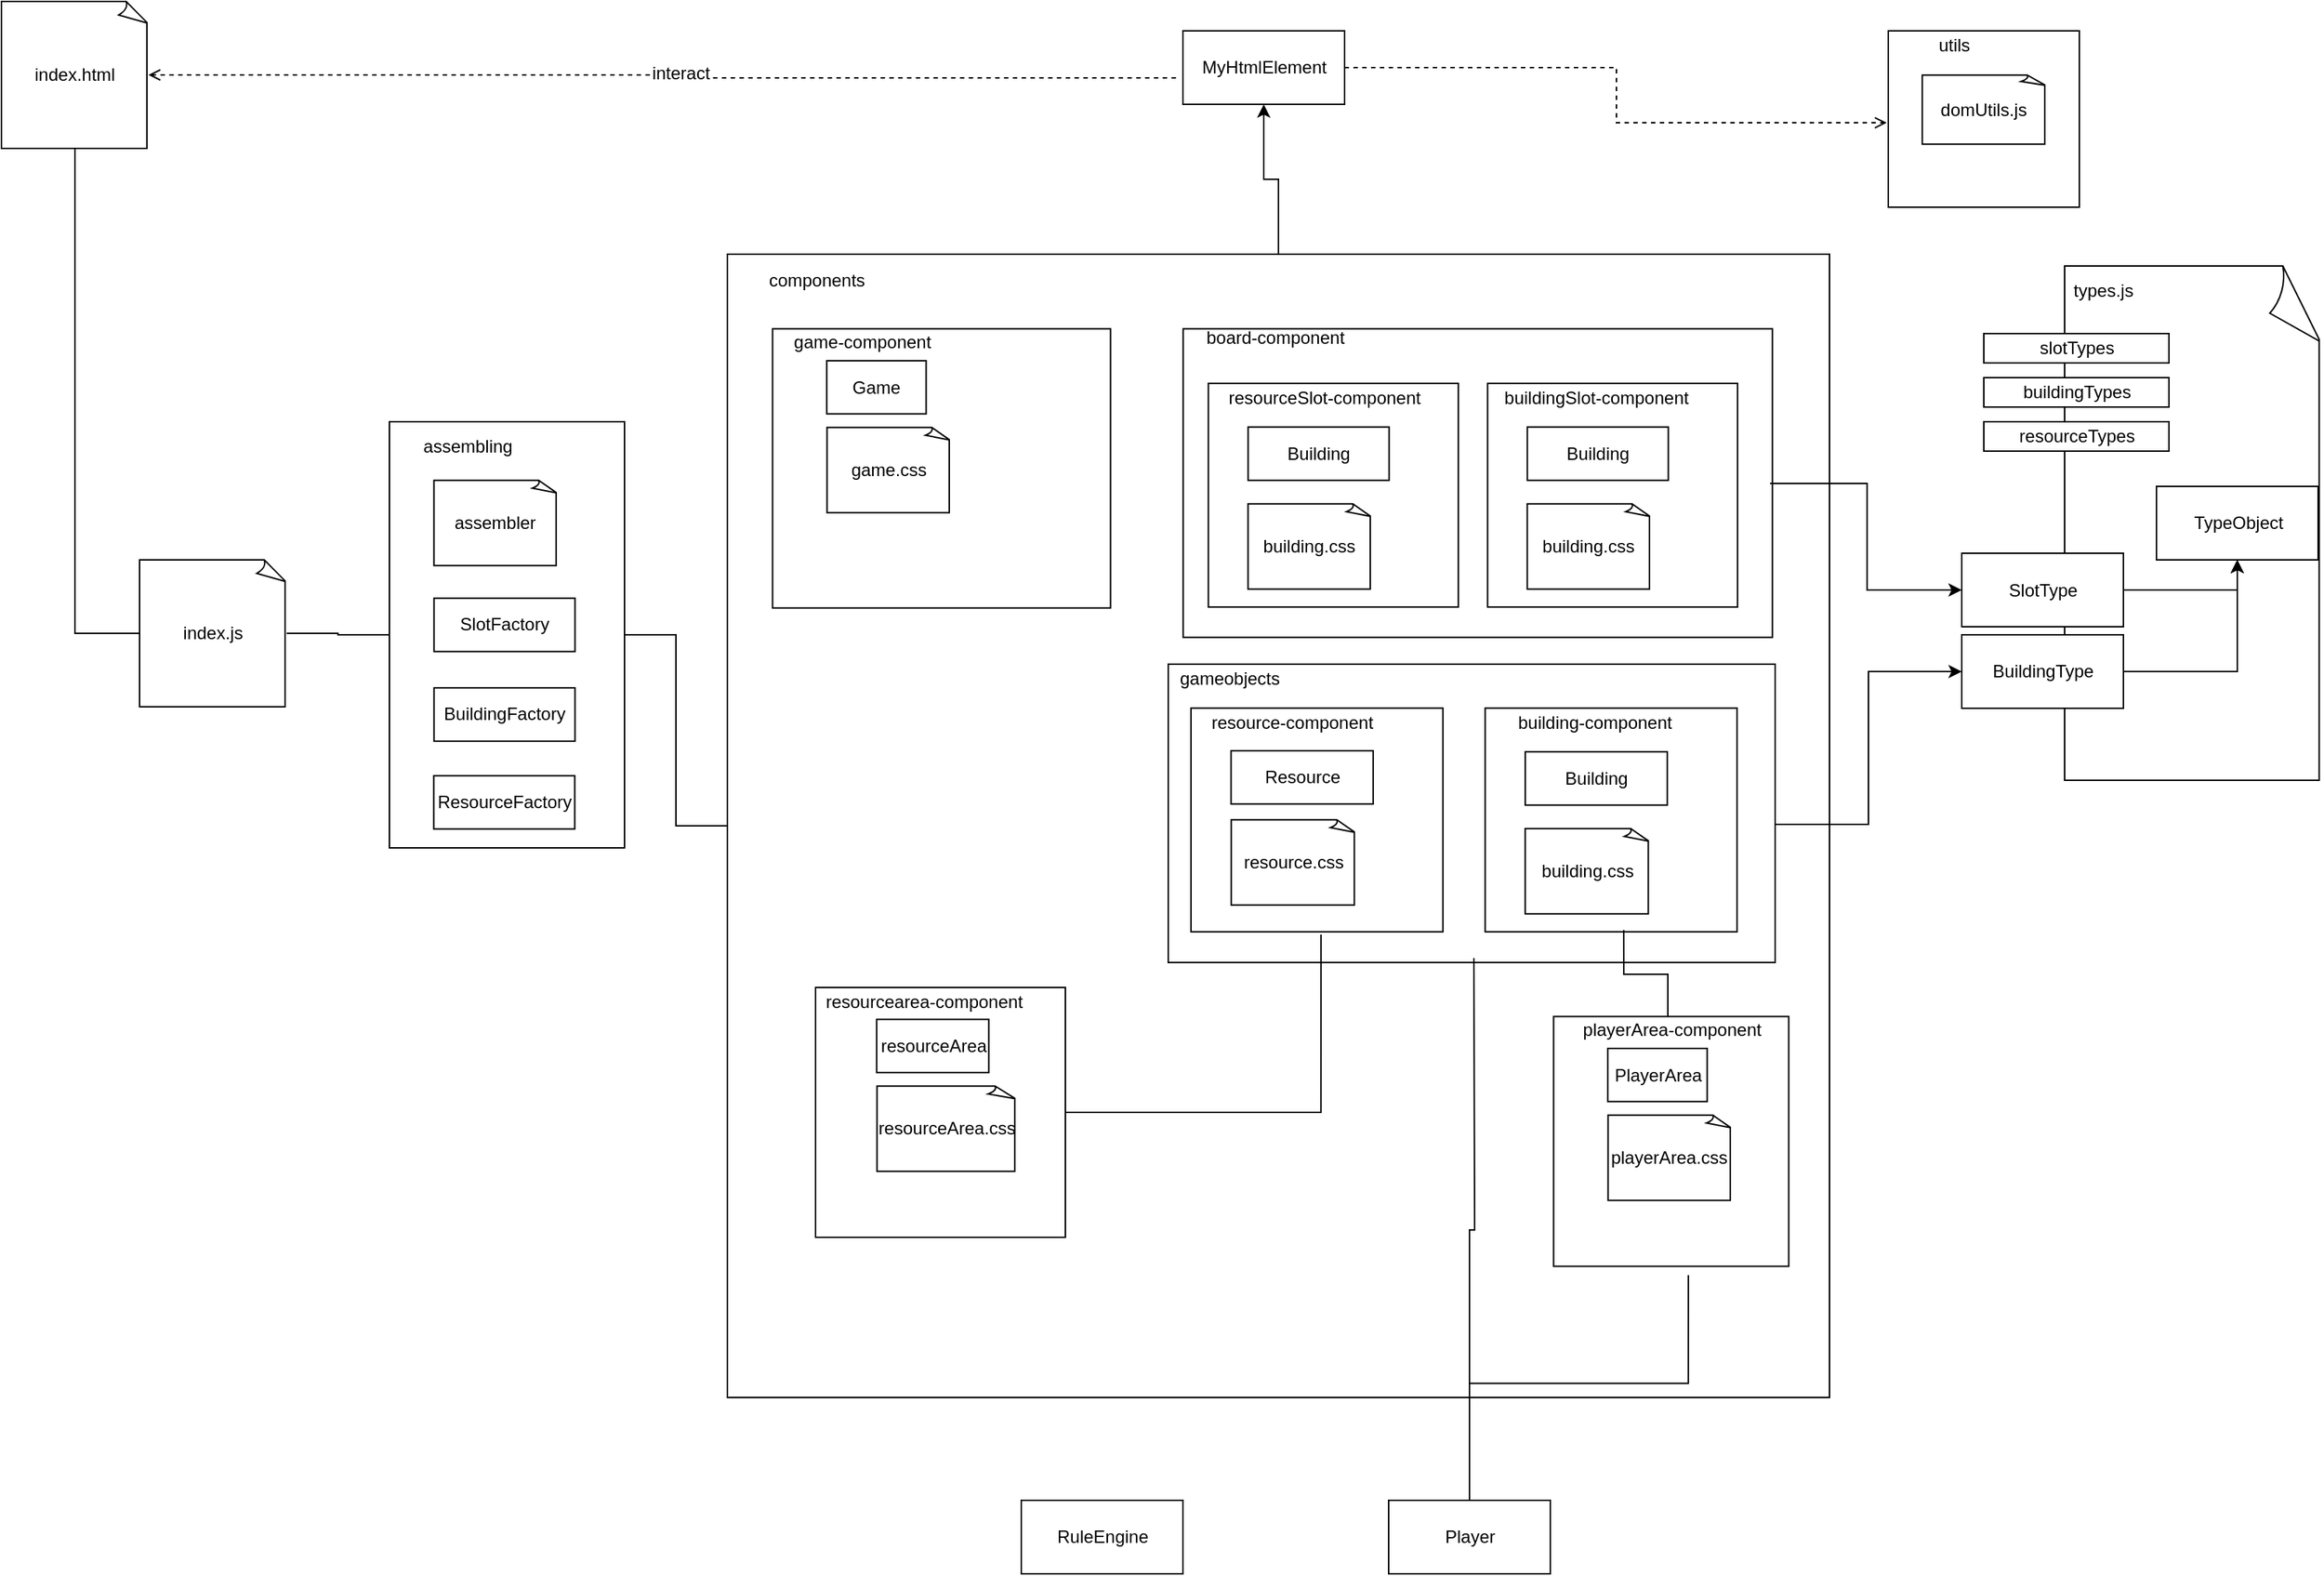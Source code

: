 <mxfile version="12.2.4" pages="1"><diagram id="cN4xDEybCjBausCF2dGS" name="Page-1"><mxGraphModel dx="2532" dy="936" grid="1" gridSize="10" guides="1" tooltips="1" connect="1" arrows="1" fold="1" page="1" pageScale="1" pageWidth="827" pageHeight="1169" math="0" shadow="0"><root><mxCell id="0"/><mxCell id="1" parent="0"/><mxCell id="8" value="" style="group" parent="1" vertex="1" connectable="0"><mxGeometry x="80" y="240" width="793" height="720" as="geometry"/></mxCell><mxCell id="9" value="" style="verticalLabelPosition=bottom;verticalAlign=top;html=1;shape=mxgraph.basic.rect;fillColor2=none;strokeWidth=1;size=20;indent=5;" parent="8" vertex="1"><mxGeometry y="-58" width="750" height="778" as="geometry"/></mxCell><mxCell id="18" value="" style="group" parent="8" vertex="1" connectable="0"><mxGeometry x="30.738" y="-7.237" width="230.533" height="190" as="geometry"/></mxCell><mxCell id="19" value="" style="verticalLabelPosition=bottom;verticalAlign=top;html=1;shape=mxgraph.basic.rect;fillColor2=none;strokeWidth=1;size=20;indent=5;" parent="18" vertex="1"><mxGeometry width="230" height="190" as="geometry"/></mxCell><mxCell id="20" value="game-component" style="text;html=1;strokeColor=none;fillColor=none;align=center;verticalAlign=middle;whiteSpace=wrap;rounded=0;" parent="18" vertex="1"><mxGeometry x="2" y="3" width="118" height="12" as="geometry"/></mxCell><mxCell id="34" value="Game" style="html=1;" parent="18" vertex="1"><mxGeometry x="36.885" y="21.711" width="67.623" height="36.184" as="geometry"/></mxCell><mxCell id="47" value="game.css" style="whiteSpace=wrap;html=1;shape=mxgraph.basic.document" parent="18" vertex="1"><mxGeometry x="37.069" y="67.137" width="84" height="58" as="geometry"/></mxCell><mxCell id="10" value="components" style="text;html=1;strokeColor=none;fillColor=none;align=center;verticalAlign=middle;whiteSpace=wrap;rounded=0;" parent="8" vertex="1"><mxGeometry y="-58" width="122" height="36" as="geometry"/></mxCell><mxCell id="15" value="" style="group" parent="8" vertex="1" connectable="0"><mxGeometry x="270" y="221" width="523" height="203" as="geometry"/></mxCell><mxCell id="16" value="" style="verticalLabelPosition=bottom;verticalAlign=top;html=1;shape=mxgraph.basic.rect;fillColor2=none;strokeWidth=1;size=20;indent=5;" parent="15" vertex="1"><mxGeometry x="30" width="413" height="203" as="geometry"/></mxCell><mxCell id="17" value="gameobjects" style="text;html=1;strokeColor=none;fillColor=none;align=center;verticalAlign=middle;whiteSpace=wrap;rounded=0;" parent="15" vertex="1"><mxGeometry x="5.23" y="3.123" width="134.237" height="14.054" as="geometry"/></mxCell><mxCell id="23" value="" style="group" parent="15" vertex="1" connectable="0"><mxGeometry x="245.686" y="29.9" width="197.604" height="152.25" as="geometry"/></mxCell><mxCell id="24" value="" style="verticalLabelPosition=bottom;verticalAlign=top;html=1;shape=mxgraph.basic.rect;fillColor2=none;strokeWidth=1;size=20;indent=5;" parent="23" vertex="1"><mxGeometry width="171.403" height="152.25" as="geometry"/></mxCell><mxCell id="25" value="building-component" style="text;html=1;strokeColor=none;fillColor=none;align=center;verticalAlign=middle;whiteSpace=wrap;rounded=0;" parent="23" vertex="1"><mxGeometry x="9" y="5" width="131" height="11" as="geometry"/></mxCell><mxCell id="30" value="Building" style="html=1;" parent="23" vertex="1"><mxGeometry x="27.249" y="29.725" width="96.689" height="36.25" as="geometry"/></mxCell><mxCell id="45" value="building.css" style="whiteSpace=wrap;html=1;shape=mxgraph.basic.document" parent="23" vertex="1"><mxGeometry x="27.208" y="82" width="84.647" height="58" as="geometry"/></mxCell><mxCell id="26" value="" style="group" parent="15" vertex="1" connectable="0"><mxGeometry x="45.499" y="29.9" width="171.403" height="152.25" as="geometry"/></mxCell><mxCell id="27" value="" style="verticalLabelPosition=bottom;verticalAlign=top;html=1;shape=mxgraph.basic.rect;fillColor2=none;strokeWidth=1;size=20;indent=5;" parent="26" vertex="1"><mxGeometry width="171.403" height="152.25" as="geometry"/></mxCell><mxCell id="28" value="resource-component" style="text;html=1;strokeColor=none;fillColor=none;align=center;verticalAlign=middle;whiteSpace=wrap;rounded=0;" parent="26" vertex="1"><mxGeometry x="9" y="5" width="121" height="11" as="geometry"/></mxCell><mxCell id="32" value="Resource" style="html=1;" parent="26" vertex="1"><mxGeometry x="27.249" y="29" width="96.689" height="36.25" as="geometry"/></mxCell><mxCell id="46" value="resource.css" style="whiteSpace=wrap;html=1;shape=mxgraph.basic.document" parent="26" vertex="1"><mxGeometry x="27.365" y="76" width="84.647" height="58" as="geometry"/></mxCell><mxCell id="22" value="" style="group" parent="8" vertex="1" connectable="0"><mxGeometry x="370.164" y="-7.237" width="341.23" height="210" as="geometry"/></mxCell><mxCell id="13" value="" style="verticalLabelPosition=bottom;verticalAlign=top;html=1;shape=mxgraph.basic.rect;fillColor2=none;strokeWidth=1;size=20;indent=5;" parent="22" vertex="1"><mxGeometry x="-60" width="401" height="210" as="geometry"/></mxCell><mxCell id="48" value="" style="group" parent="22" vertex="1" connectable="0"><mxGeometry x="-42.857" y="37.137" width="170.092" height="152.25" as="geometry"/></mxCell><mxCell id="49" value="" style="verticalLabelPosition=bottom;verticalAlign=top;html=1;shape=mxgraph.basic.rect;fillColor2=none;strokeWidth=1;size=20;indent=5;" parent="48" vertex="1"><mxGeometry width="170.092" height="152.25" as="geometry"/></mxCell><mxCell id="50" value="resourceSlot-component" style="text;html=1;strokeColor=none;fillColor=none;align=center;verticalAlign=middle;whiteSpace=wrap;rounded=0;" parent="48" vertex="1"><mxGeometry x="9" y="5" width="141" height="11" as="geometry"/></mxCell><mxCell id="51" value="Building" style="html=1;" parent="48" vertex="1"><mxGeometry x="27.04" y="29.725" width="95.95" height="36.25" as="geometry"/></mxCell><mxCell id="52" value="building.css" style="whiteSpace=wrap;html=1;shape=mxgraph.basic.document" parent="48" vertex="1"><mxGeometry x="27" y="82" width="84" height="58" as="geometry"/></mxCell><mxCell id="53" value="" style="group" parent="22" vertex="1" connectable="0"><mxGeometry x="147.143" y="37.137" width="170.092" height="152.25" as="geometry"/></mxCell><mxCell id="54" value="" style="verticalLabelPosition=bottom;verticalAlign=top;html=1;shape=mxgraph.basic.rect;fillColor2=none;strokeWidth=1;size=20;indent=5;" parent="53" vertex="1"><mxGeometry width="170.092" height="152.25" as="geometry"/></mxCell><mxCell id="55" value="buildingSlot-component" style="text;html=1;strokeColor=none;fillColor=none;align=center;verticalAlign=middle;whiteSpace=wrap;rounded=0;" parent="53" vertex="1"><mxGeometry x="9" y="5" width="131" height="11" as="geometry"/></mxCell><mxCell id="56" value="Building" style="html=1;" parent="53" vertex="1"><mxGeometry x="27.04" y="29.725" width="95.95" height="36.25" as="geometry"/></mxCell><mxCell id="57" value="building.css" style="whiteSpace=wrap;html=1;shape=mxgraph.basic.document" parent="53" vertex="1"><mxGeometry x="27" y="82" width="84" height="58" as="geometry"/></mxCell><mxCell id="21" value="board-component" style="text;html=1;strokeColor=none;fillColor=none;align=center;verticalAlign=middle;whiteSpace=wrap;rounded=0;" parent="22" vertex="1"><mxGeometry x="-55" width="116" height="12" as="geometry"/></mxCell><mxCell id="93" value="" style="group" parent="8" vertex="1" connectable="0"><mxGeometry x="60" y="441" width="260" height="190" as="geometry"/></mxCell><mxCell id="94" value="" style="verticalLabelPosition=bottom;verticalAlign=top;html=1;shape=mxgraph.basic.rect;fillColor2=none;strokeWidth=1;size=20;indent=5;" parent="93" vertex="1"><mxGeometry width="170" height="170" as="geometry"/></mxCell><mxCell id="95" value="resourcearea-component" style="text;html=1;strokeColor=none;fillColor=none;align=center;verticalAlign=middle;whiteSpace=wrap;rounded=0;" parent="93" vertex="1"><mxGeometry x="1" y="3.5" width="146" height="12" as="geometry"/></mxCell><mxCell id="96" value="resourceArea" style="html=1;" parent="93" vertex="1"><mxGeometry x="41.6" y="21.711" width="76.267" height="36.184" as="geometry"/></mxCell><mxCell id="97" value="resourceArea.css" style="whiteSpace=wrap;html=1;shape=mxgraph.basic.document" parent="93" vertex="1"><mxGeometry x="41.807" y="67.137" width="94.737" height="58" as="geometry"/></mxCell><mxCell id="98" value="" style="edgeStyle=orthogonalEdgeStyle;rounded=0;orthogonalLoop=1;jettySize=auto;html=1;entryX=0.516;entryY=1.012;entryDx=0;entryDy=0;entryPerimeter=0;endArrow=none;endFill=0;" parent="8" source="94" target="27" edge="1"><mxGeometry relative="1" as="geometry"><mxPoint x="290.238" y="525.763" as="targetPoint"/></mxGeometry></mxCell><mxCell id="79" value="" style="group" parent="8" vertex="1" connectable="0"><mxGeometry x="562.238" y="460.763" width="230.533" height="190" as="geometry"/></mxCell><mxCell id="80" value="" style="verticalLabelPosition=bottom;verticalAlign=top;html=1;shape=mxgraph.basic.rect;fillColor2=none;strokeWidth=1;size=20;indent=5;" parent="79" vertex="1"><mxGeometry width="160" height="170" as="geometry"/></mxCell><mxCell id="81" value="playerArea-component" style="text;html=1;strokeColor=none;fillColor=none;align=center;verticalAlign=middle;whiteSpace=wrap;rounded=0;" parent="79" vertex="1"><mxGeometry x="12" y="3" width="138" height="12" as="geometry"/></mxCell><mxCell id="82" value="PlayerArea" style="html=1;" parent="79" vertex="1"><mxGeometry x="36.885" y="21.711" width="67.623" height="36.184" as="geometry"/></mxCell><mxCell id="83" value="playerArea.css" style="whiteSpace=wrap;html=1;shape=mxgraph.basic.document" parent="79" vertex="1"><mxGeometry x="37.069" y="67.137" width="84" height="58" as="geometry"/></mxCell><mxCell id="99" value="" style="edgeStyle=orthogonalEdgeStyle;rounded=0;orthogonalLoop=1;jettySize=auto;html=1;endArrow=none;endFill=0;exitX=0.486;exitY=0.001;exitDx=0;exitDy=0;exitPerimeter=0;entryX=0.55;entryY=0.992;entryDx=0;entryDy=0;entryPerimeter=0;" parent="8" source="80" target="24" edge="1"><mxGeometry relative="1" as="geometry"><mxPoint x="850" y="501" as="targetPoint"/></mxGeometry></mxCell><mxCell id="110" value="" style="edgeStyle=orthogonalEdgeStyle;rounded=0;orthogonalLoop=1;jettySize=auto;html=1;startArrow=none;startFill=0;endArrow=open;endFill=0;entryX=-0.008;entryY=0.521;entryDx=0;entryDy=0;entryPerimeter=0;dashed=1;" parent="1" source="29" target="103" edge="1"><mxGeometry relative="1" as="geometry"><mxPoint x="580" y="55" as="targetPoint"/></mxGeometry></mxCell><mxCell id="29" value="MyHtmlElement" style="html=1;" parent="1" vertex="1"><mxGeometry x="390" y="30" width="110" height="50" as="geometry"/></mxCell><mxCell id="38" value="" style="group" parent="1" vertex="1" connectable="0"><mxGeometry x="-150" y="296" width="340" height="290" as="geometry"/></mxCell><mxCell id="39" value="" style="verticalLabelPosition=bottom;verticalAlign=top;html=1;shape=mxgraph.basic.rect;fillColor2=none;strokeWidth=1;size=20;indent=5;" parent="38" vertex="1"><mxGeometry width="160" height="290" as="geometry"/></mxCell><mxCell id="40" value="assembling" style="text;html=1;strokeColor=none;fillColor=none;align=center;verticalAlign=middle;whiteSpace=wrap;rounded=0;" parent="38" vertex="1"><mxGeometry x="17.022" y="10.071" width="72.533" height="14.286" as="geometry"/></mxCell><mxCell id="31" value="BuildingFactory" style="html=1;" parent="38" vertex="1"><mxGeometry x="30.347" y="181.125" width="95.95" height="36.25" as="geometry"/></mxCell><mxCell id="33" value="ResourceFactory" style="html=1;" parent="38" vertex="1"><mxGeometry x="30.192" y="240.9" width="95.95" height="36.25" as="geometry"/></mxCell><mxCell id="87" value="SlotFactory" style="html=1;" parent="38" vertex="1"><mxGeometry x="30.347" y="120.125" width="95.95" height="36.25" as="geometry"/></mxCell><mxCell id="92" value="assembler" style="whiteSpace=wrap;html=1;shape=mxgraph.basic.document" parent="38" vertex="1"><mxGeometry x="30.307" y="39.9" width="84" height="58" as="geometry"/></mxCell><mxCell id="89" value="" style="edgeStyle=orthogonalEdgeStyle;rounded=0;orthogonalLoop=1;jettySize=auto;html=1;endArrow=none;endFill=0;" parent="1" source="42" target="39" edge="1"><mxGeometry relative="1" as="geometry"/></mxCell><mxCell id="42" value="index.js" style="whiteSpace=wrap;html=1;shape=mxgraph.basic.document" parent="1" vertex="1"><mxGeometry x="-320" y="390" width="100" height="100" as="geometry"/></mxCell><mxCell id="88" value="" style="edgeStyle=orthogonalEdgeStyle;rounded=0;orthogonalLoop=1;jettySize=auto;html=1;endArrow=none;endFill=0;entryX=0;entryY=0.5;entryDx=0;entryDy=0;entryPerimeter=0;" parent="1" source="43" target="42" edge="1"><mxGeometry relative="1" as="geometry"><mxPoint x="-270" y="570" as="targetPoint"/></mxGeometry></mxCell><mxCell id="100" value="" style="edgeStyle=orthogonalEdgeStyle;rounded=0;orthogonalLoop=1;jettySize=auto;html=1;endArrow=none;endFill=0;entryX=-0.036;entryY=0.64;entryDx=0;entryDy=0;entryPerimeter=0;startArrow=open;startFill=0;dashed=1;" parent="1" source="43" target="29" edge="1"><mxGeometry relative="1" as="geometry"><mxPoint x="-234" y="70" as="targetPoint"/></mxGeometry></mxCell><mxCell id="101" value="interact" style="text;html=1;resizable=0;points=[];align=center;verticalAlign=middle;labelBackgroundColor=#ffffff;" parent="100" vertex="1" connectable="0"><mxGeometry x="0.037" y="3" relative="1" as="geometry"><mxPoint as="offset"/></mxGeometry></mxCell><mxCell id="43" value="index.html" style="whiteSpace=wrap;html=1;shape=mxgraph.basic.document" parent="1" vertex="1"><mxGeometry x="-414" y="10" width="100" height="100" as="geometry"/></mxCell><mxCell id="66" value="" style="edgeStyle=orthogonalEdgeStyle;rounded=0;orthogonalLoop=1;jettySize=auto;html=1;exitX=0.996;exitY=0.501;exitDx=0;exitDy=0;exitPerimeter=0;entryX=0;entryY=0.5;entryDx=0;entryDy=0;" parent="1" source="13" target="113" edge="1"><mxGeometry relative="1" as="geometry"><mxPoint x="1004" y="255" as="sourcePoint"/><mxPoint x="920" y="450" as="targetPoint"/></mxGeometry></mxCell><mxCell id="68" value="" style="edgeStyle=orthogonalEdgeStyle;rounded=0;orthogonalLoop=1;jettySize=auto;html=1;exitX=0.999;exitY=0.537;exitDx=0;exitDy=0;exitPerimeter=0;entryX=0;entryY=0.5;entryDx=0;entryDy=0;" parent="1" source="16" target="117" edge="1"><mxGeometry relative="1" as="geometry"><mxPoint x="782.111" y="346.889" as="sourcePoint"/><mxPoint x="920" y="450" as="targetPoint"/></mxGeometry></mxCell><mxCell id="71" value="" style="edgeStyle=orthogonalEdgeStyle;rounded=0;orthogonalLoop=1;jettySize=auto;html=1;" parent="1" source="9" target="29" edge="1"><mxGeometry relative="1" as="geometry"><mxPoint x="445" y="101" as="targetPoint"/></mxGeometry></mxCell><mxCell id="90" value="" style="edgeStyle=orthogonalEdgeStyle;rounded=0;orthogonalLoop=1;jettySize=auto;html=1;endArrow=none;endFill=0;" parent="1" source="39" target="9" edge="1"><mxGeometry relative="1" as="geometry"><mxPoint x="70" y="469" as="targetPoint"/></mxGeometry></mxCell><mxCell id="72" value="Player" style="html=1;" parent="1" vertex="1"><mxGeometry x="530" y="1030" width="110" height="50" as="geometry"/></mxCell><mxCell id="78" value="" style="edgeStyle=orthogonalEdgeStyle;rounded=0;orthogonalLoop=1;jettySize=auto;html=1;endArrow=none;endFill=0;exitX=0.5;exitY=0;exitDx=0;exitDy=0;" parent="1" source="72" edge="1"><mxGeometry relative="1" as="geometry"><mxPoint x="-45" y="535" as="sourcePoint"/><mxPoint x="588" y="661" as="targetPoint"/></mxGeometry></mxCell><mxCell id="86" value="" style="edgeStyle=orthogonalEdgeStyle;rounded=0;orthogonalLoop=1;jettySize=auto;html=1;endArrow=none;endFill=0;exitX=0.5;exitY=0;exitDx=0;exitDy=0;entryX=0.573;entryY=1.035;entryDx=0;entryDy=0;entryPerimeter=0;" parent="1" source="72" target="80" edge="1"><mxGeometry relative="1" as="geometry"><mxPoint x="585" y="774" as="sourcePoint"/><mxPoint x="582" y="671" as="targetPoint"/></mxGeometry></mxCell><mxCell id="109" value="" style="group" parent="1" vertex="1" connectable="0"><mxGeometry x="870" y="30" width="130" height="120" as="geometry"/></mxCell><mxCell id="103" value="" style="verticalLabelPosition=bottom;verticalAlign=top;html=1;shape=mxgraph.basic.rect;fillColor2=none;strokeWidth=1;size=20;indent=5;movable=1;resizable=1;rotatable=1;deletable=1;editable=1;connectable=1;" parent="109" vertex="1"><mxGeometry width="130" height="120" as="geometry"/></mxCell><mxCell id="104" value="utils" style="text;html=1;strokeColor=none;fillColor=none;align=center;verticalAlign=middle;whiteSpace=wrap;rounded=0;" parent="109" vertex="1"><mxGeometry y="5.143" width="90" height="9.429" as="geometry"/></mxCell><mxCell id="106" value="domUtils.js" style="whiteSpace=wrap;html=1;shape=mxgraph.basic.document" parent="109" vertex="1"><mxGeometry x="23.144" y="30.089" width="84.17" height="47.098" as="geometry"/></mxCell><mxCell id="111" value="RuleEngine" style="html=1;" parent="1" vertex="1"><mxGeometry x="280" y="1030" width="110" height="50" as="geometry"/></mxCell><mxCell id="112" value="" style="whiteSpace=wrap;html=1;shape=mxgraph.basic.document" parent="1" vertex="1"><mxGeometry x="990" y="190" width="175" height="350" as="geometry"/></mxCell><mxCell id="113" value="SlotType" style="html=1;" parent="1" vertex="1"><mxGeometry x="920" y="385.5" width="110" height="50" as="geometry"/></mxCell><mxCell id="114" value="TypeObject" style="html=1;" parent="1" vertex="1"><mxGeometry x="1052.5" y="340" width="110" height="50" as="geometry"/></mxCell><mxCell id="115" value="" style="edgeStyle=orthogonalEdgeStyle;rounded=0;orthogonalLoop=1;jettySize=auto;html=1;entryX=0.5;entryY=1;entryDx=0;entryDy=0;" parent="1" source="113" target="114" edge="1"><mxGeometry relative="1" as="geometry"/></mxCell><mxCell id="116" value="" style="edgeStyle=orthogonalEdgeStyle;rounded=0;orthogonalLoop=1;jettySize=auto;html=1;entryX=0.5;entryY=1;entryDx=0;entryDy=0;" parent="1" source="117" target="114" edge="1"><mxGeometry relative="1" as="geometry"><mxPoint x="1147" y="375" as="targetPoint"/></mxGeometry></mxCell><mxCell id="117" value="BuildingType" style="html=1;" parent="1" vertex="1"><mxGeometry x="920" y="441" width="110" height="50" as="geometry"/></mxCell><mxCell id="118" value="types.js" style="text;html=1;strokeColor=none;fillColor=none;align=center;verticalAlign=middle;whiteSpace=wrap;rounded=0;" parent="1" vertex="1"><mxGeometry x="980.022" y="200.071" width="72.533" height="14.286" as="geometry"/></mxCell><mxCell id="119" value="slotTypes" style="html=1;" vertex="1" parent="1"><mxGeometry x="935" y="236" width="126" height="20" as="geometry"/></mxCell><mxCell id="120" value="buildingTypes" style="html=1;" vertex="1" parent="1"><mxGeometry x="935" y="266" width="126" height="20" as="geometry"/></mxCell><mxCell id="121" value="resourceTypes" style="html=1;" vertex="1" parent="1"><mxGeometry x="935" y="296" width="126" height="20" as="geometry"/></mxCell></root></mxGraphModel></diagram></mxfile>